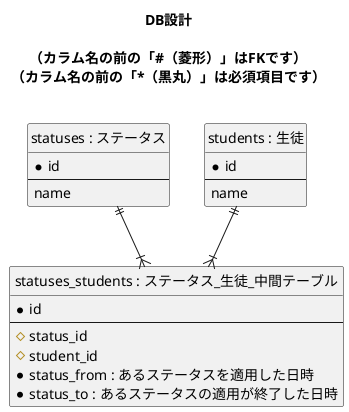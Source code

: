 @startuml

' hide the spot
hide circle

title
DB設計

（カラム名の前の「#（菱形）」はFKです）
（カラム名の前の「*（黒丸）」は必須項目です）

endtitle

entity "statuses : ステータス" as statuses {
  *id
  --
  name
}

entity "students : 生徒" as students {
  *id
  --
  name
}

entity "statuses_students : ステータス_生徒_中間テーブル" as statuses_students {
  *id
  --
  #status_id
  #student_id
  *status_from : あるステータスを適用した日時
  *status_to : あるステータスの適用が終了した日時
}

statuses ||--|{ statuses_students
students ||--|{ statuses_students

@enduml
